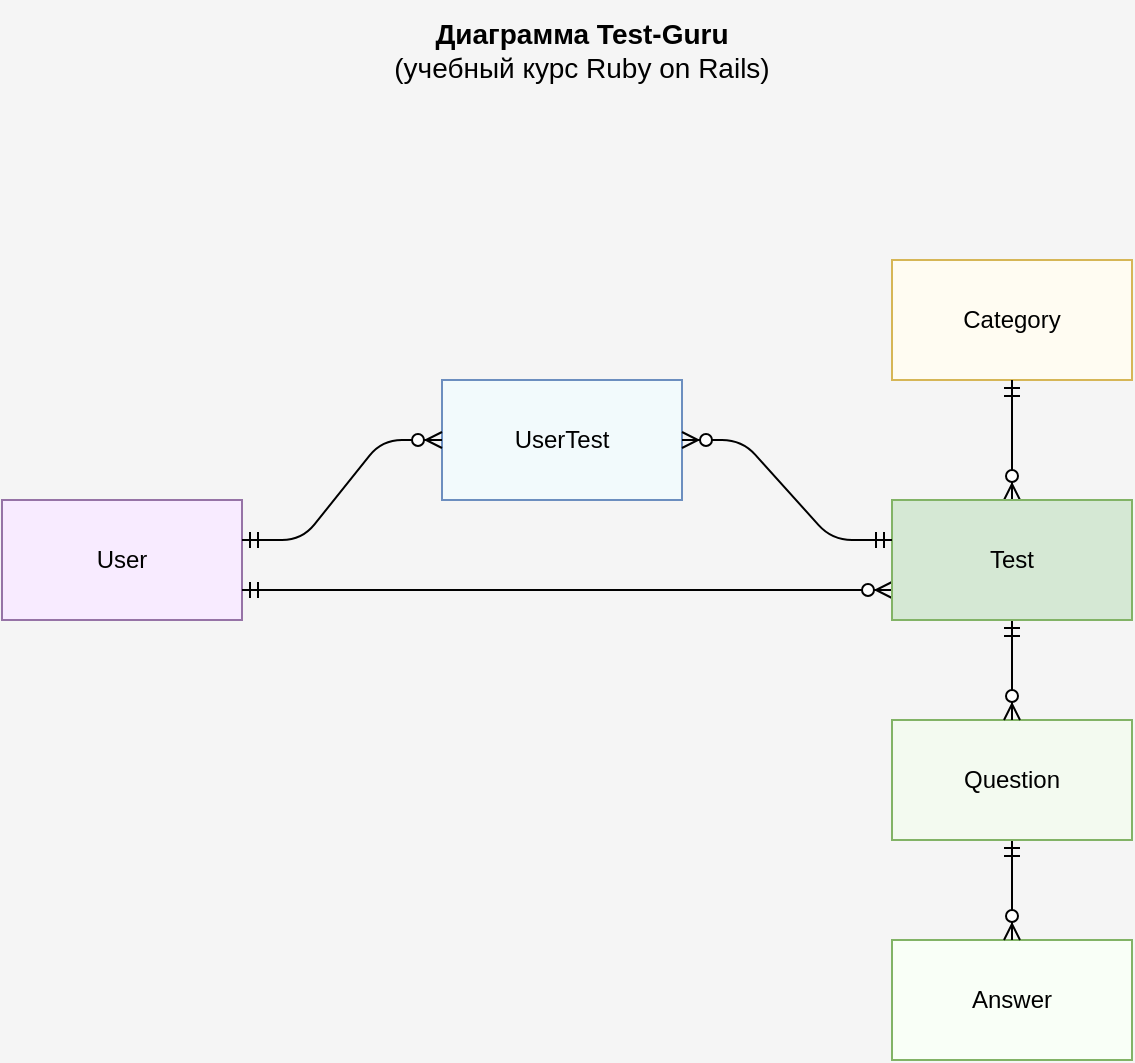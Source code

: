<mxfile compressed="true" version="13.7.3" type="github"><diagram id="R2lEEEUBdFMjLlhIrx00" name="Page-1"><mxGraphModel dx="2526" dy="731" grid="1" gridSize="10" guides="1" tooltips="1" connect="1" arrows="1" fold="1" page="1" pageScale="1" pageWidth="1100" pageHeight="850" background="#F5F5F5" math="0" shadow="0" extFonts="Permanent Marker^https://fonts.googleapis.com/css?family=Permanent+Marker"><root><mxCell id="0"/><mxCell id="1" parent="0"/><mxCell id="heI6A5Kc94iBKzK7JHYU-41" value="User" style="whiteSpace=wrap;html=1;align=center;strokeColor=#9673a6;fillColor=#F8EBFF;" parent="1" vertex="1"><mxGeometry x="-840" y="330" width="120" height="60" as="geometry"/></mxCell><mxCell id="heI6A5Kc94iBKzK7JHYU-43" value="Answer" style="whiteSpace=wrap;html=1;align=center;strokeColor=#82b366;fillColor=#F9FFF7;" parent="1" vertex="1"><mxGeometry x="-395" y="550" width="120" height="60" as="geometry"/></mxCell><mxCell id="heI6A5Kc94iBKzK7JHYU-44" value="Category" style="whiteSpace=wrap;html=1;align=center;strokeColor=#d6b656;fillColor=#FFFCF2;" parent="1" vertex="1"><mxGeometry x="-395" y="210" width="120" height="60" as="geometry"/></mxCell><mxCell id="heI6A5Kc94iBKzK7JHYU-60" style="edgeStyle=orthogonalEdgeStyle;rounded=0;orthogonalLoop=1;jettySize=auto;html=1;startArrow=ERmandOne;startFill=0;endArrow=ERzeroToMany;endFill=1;" parent="1" source="heI6A5Kc94iBKzK7JHYU-45" target="heI6A5Kc94iBKzK7JHYU-43" edge="1"><mxGeometry relative="1" as="geometry"/></mxCell><mxCell id="heI6A5Kc94iBKzK7JHYU-45" value="Question" style="whiteSpace=wrap;html=1;align=center;strokeColor=#82b366;fillColor=#F3FAF0;" parent="1" vertex="1"><mxGeometry x="-395" y="440" width="120" height="60" as="geometry"/></mxCell><mxCell id="heI6A5Kc94iBKzK7JHYU-57" style="edgeStyle=orthogonalEdgeStyle;rounded=0;orthogonalLoop=1;jettySize=auto;html=1;startArrow=ERzeroToMany;startFill=1;endArrow=ERmandOne;endFill=0;entryX=0.5;entryY=1;entryDx=0;entryDy=0;" parent="1" source="heI6A5Kc94iBKzK7JHYU-46" target="heI6A5Kc94iBKzK7JHYU-44" edge="1"><mxGeometry relative="1" as="geometry"><mxPoint x="-420" y="260" as="targetPoint"/></mxGeometry></mxCell><mxCell id="heI6A5Kc94iBKzK7JHYU-59" style="edgeStyle=orthogonalEdgeStyle;rounded=0;orthogonalLoop=1;jettySize=auto;html=1;entryX=0.5;entryY=0;entryDx=0;entryDy=0;startArrow=ERmandOne;startFill=0;endArrow=ERzeroToMany;endFill=1;" parent="1" source="heI6A5Kc94iBKzK7JHYU-46" target="heI6A5Kc94iBKzK7JHYU-45" edge="1"><mxGeometry relative="1" as="geometry"/></mxCell><mxCell id="QeHIBVWqindrkTcFapJJ-6" style="edgeStyle=orthogonalEdgeStyle;rounded=0;orthogonalLoop=1;jettySize=auto;html=1;exitX=0;exitY=0.75;exitDx=0;exitDy=0;startArrow=ERzeroToMany;startFill=1;endArrow=ERmandOne;endFill=0;entryX=1;entryY=0.75;entryDx=0;entryDy=0;" parent="1" source="heI6A5Kc94iBKzK7JHYU-46" target="heI6A5Kc94iBKzK7JHYU-41" edge="1"><mxGeometry relative="1" as="geometry"><Array as="points"><mxPoint x="-490" y="375"/><mxPoint x="-490" y="375"/></Array><mxPoint x="-710" y="375" as="targetPoint"/></mxGeometry></mxCell><mxCell id="heI6A5Kc94iBKzK7JHYU-46" value="Test" style="whiteSpace=wrap;html=1;align=center;fillColor=#d5e8d4;strokeColor=#82b366;" parent="1" vertex="1"><mxGeometry x="-395" y="330" width="120" height="60" as="geometry"/></mxCell><mxCell id="heI6A5Kc94iBKzK7JHYU-47" value="UserTest" style="whiteSpace=wrap;html=1;align=center;strokeColor=#6c8ebf;fillColor=#F2FAFC;" parent="1" vertex="1"><mxGeometry x="-620" y="270" width="120" height="60" as="geometry"/></mxCell><mxCell id="heI6A5Kc94iBKzK7JHYU-50" value="" style="edgeStyle=entityRelationEdgeStyle;fontSize=12;html=1;endArrow=ERzeroToMany;startArrow=ERmandOne;entryX=0;entryY=0.5;entryDx=0;entryDy=0;" parent="1" target="heI6A5Kc94iBKzK7JHYU-47" edge="1"><mxGeometry width="100" height="100" relative="1" as="geometry"><mxPoint x="-720" y="350" as="sourcePoint"/><mxPoint x="-305" y="530" as="targetPoint"/></mxGeometry></mxCell><mxCell id="heI6A5Kc94iBKzK7JHYU-56" value="" style="edgeStyle=entityRelationEdgeStyle;fontSize=12;html=1;endArrow=ERmandOne;startArrow=ERzeroToMany;exitX=1;exitY=0.5;exitDx=0;exitDy=0;entryX=0;entryY=0.333;entryDx=0;entryDy=0;startFill=1;endFill=0;entryPerimeter=0;" parent="1" source="heI6A5Kc94iBKzK7JHYU-47" target="heI6A5Kc94iBKzK7JHYU-46" edge="1"><mxGeometry width="100" height="100" relative="1" as="geometry"><mxPoint x="-345" y="580" as="sourcePoint"/><mxPoint x="-265" y="580" as="targetPoint"/></mxGeometry></mxCell><mxCell id="RXp76b6uMX7IErB_eloi-1" value="&lt;font style=&quot;font-size: 14px&quot;&gt;&lt;b&gt;Диаграмма Test-Guru&lt;/b&gt; &lt;br&gt;(учебный курс Ruby on Rails)&lt;/font&gt;" style="text;html=1;strokeColor=none;fillColor=none;align=center;verticalAlign=middle;whiteSpace=wrap;rounded=0;" parent="1" vertex="1"><mxGeometry x="-800" y="80" width="500" height="50" as="geometry"/></mxCell></root></mxGraphModel></diagram></mxfile>